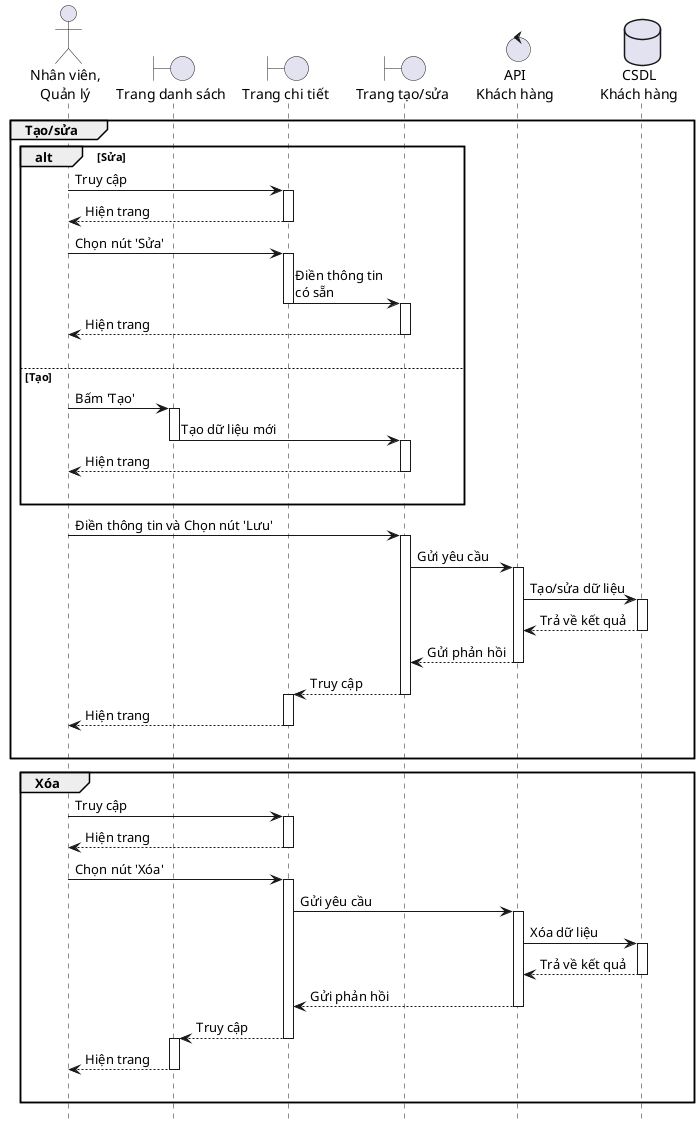 @startuml ClientManage
hide footbox

actor User as "Nhân viên,\nQuản lý"
boundary ListPage as "Trang danh sách"
boundary DetailsPage as "Trang chi tiết"
boundary CreateUpdatePage as "Trang tạo/sửa"
control API as "API\nKhách hàng"
database Database as "CSDL\nKhách hàng"

group Tạo/sửa
    alt Sửa
        User -> DetailsPage ++ : Truy cập
        DetailsPage --> User -- : Hiện trang
        User -> DetailsPage ++ : Chọn nút 'Sửa'
        DetailsPage -> CreateUpdatePage --++ : Điền thông tin\ncó sẵn
        CreateUpdatePage --> User -- : Hiện trang
        |||
    else Tạo
        User -> ListPage ++ : Bấm 'Tạo'
        ListPage -> CreateUpdatePage --++ : Tạo dữ liệu mới
        CreateUpdatePage --> User -- : Hiện trang
        |||
    end

    User -> CreateUpdatePage ++ : Điền thông tin và Chọn nút 'Lưu'
    CreateUpdatePage -> API ++ : Gửi yêu cầu
    API -> Database ++ : Tạo/sửa dữ liệu
    Database --> API -- : Trả về kết quả
    API --> CreateUpdatePage -- : Gửi phản hồi
    CreateUpdatePage --> DetailsPage --++ : Truy cập
    DetailsPage --> User -- : Hiện trang
    |||
end

group Xóa
    User -> DetailsPage ++ : Truy cập
    DetailsPage --> User -- : Hiện trang
    User -> DetailsPage ++ : Chọn nút 'Xóa'
    DetailsPage -> API ++ : Gửi yêu cầu
    API -> Database ++ : Xóa dữ liệu
    Database --> API -- : Trả về kết quả
    API --> DetailsPage -- : Gửi phản hồi
    DetailsPage --> ListPage --++ : Truy cập
    ListPage --> User -- : Hiện trang
    |||
end

@enduml
